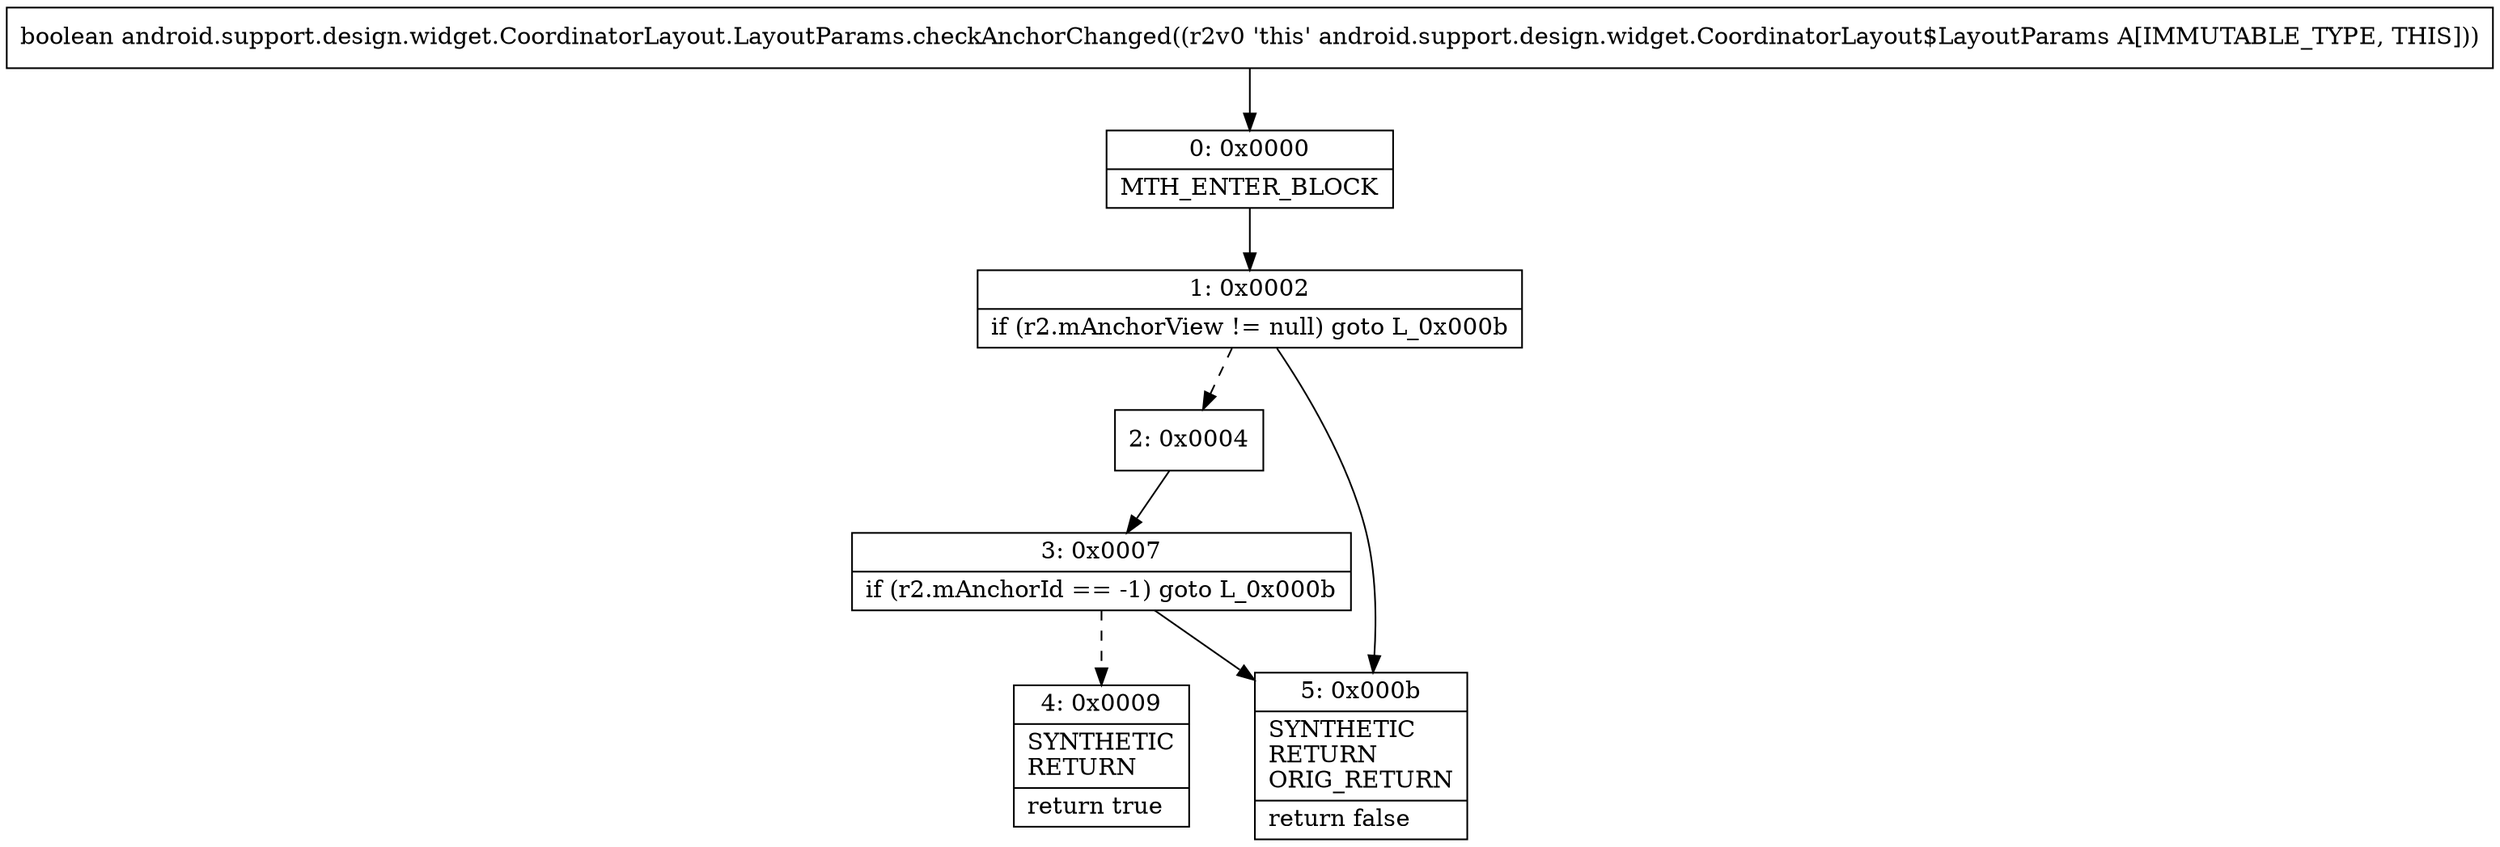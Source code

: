 digraph "CFG forandroid.support.design.widget.CoordinatorLayout.LayoutParams.checkAnchorChanged()Z" {
Node_0 [shape=record,label="{0\:\ 0x0000|MTH_ENTER_BLOCK\l}"];
Node_1 [shape=record,label="{1\:\ 0x0002|if (r2.mAnchorView != null) goto L_0x000b\l}"];
Node_2 [shape=record,label="{2\:\ 0x0004}"];
Node_3 [shape=record,label="{3\:\ 0x0007|if (r2.mAnchorId == \-1) goto L_0x000b\l}"];
Node_4 [shape=record,label="{4\:\ 0x0009|SYNTHETIC\lRETURN\l|return true\l}"];
Node_5 [shape=record,label="{5\:\ 0x000b|SYNTHETIC\lRETURN\lORIG_RETURN\l|return false\l}"];
MethodNode[shape=record,label="{boolean android.support.design.widget.CoordinatorLayout.LayoutParams.checkAnchorChanged((r2v0 'this' android.support.design.widget.CoordinatorLayout$LayoutParams A[IMMUTABLE_TYPE, THIS])) }"];
MethodNode -> Node_0;
Node_0 -> Node_1;
Node_1 -> Node_2[style=dashed];
Node_1 -> Node_5;
Node_2 -> Node_3;
Node_3 -> Node_4[style=dashed];
Node_3 -> Node_5;
}

